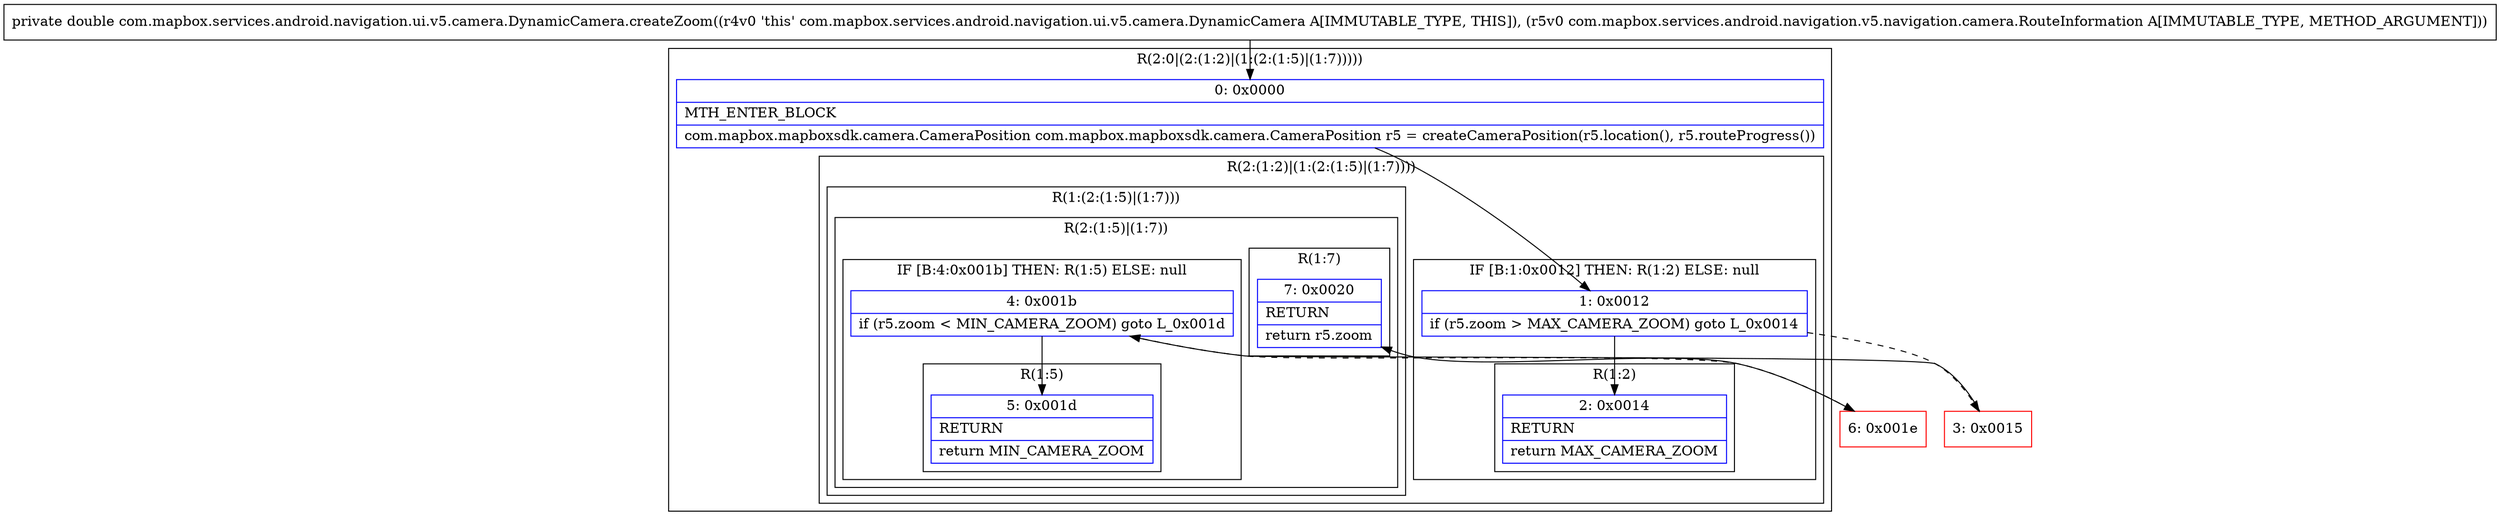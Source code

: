 digraph "CFG forcom.mapbox.services.android.navigation.ui.v5.camera.DynamicCamera.createZoom(Lcom\/mapbox\/services\/android\/navigation\/v5\/navigation\/camera\/RouteInformation;)D" {
subgraph cluster_Region_1411847911 {
label = "R(2:0|(2:(1:2)|(1:(2:(1:5)|(1:7)))))";
node [shape=record,color=blue];
Node_0 [shape=record,label="{0\:\ 0x0000|MTH_ENTER_BLOCK\l|com.mapbox.mapboxsdk.camera.CameraPosition com.mapbox.mapboxsdk.camera.CameraPosition r5 = createCameraPosition(r5.location(), r5.routeProgress())\l}"];
subgraph cluster_Region_1228626035 {
label = "R(2:(1:2)|(1:(2:(1:5)|(1:7))))";
node [shape=record,color=blue];
subgraph cluster_IfRegion_1262447600 {
label = "IF [B:1:0x0012] THEN: R(1:2) ELSE: null";
node [shape=record,color=blue];
Node_1 [shape=record,label="{1\:\ 0x0012|if (r5.zoom \> MAX_CAMERA_ZOOM) goto L_0x0014\l}"];
subgraph cluster_Region_256115930 {
label = "R(1:2)";
node [shape=record,color=blue];
Node_2 [shape=record,label="{2\:\ 0x0014|RETURN\l|return MAX_CAMERA_ZOOM\l}"];
}
}
subgraph cluster_Region_1060482707 {
label = "R(1:(2:(1:5)|(1:7)))";
node [shape=record,color=blue];
subgraph cluster_Region_96991796 {
label = "R(2:(1:5)|(1:7))";
node [shape=record,color=blue];
subgraph cluster_IfRegion_1665955640 {
label = "IF [B:4:0x001b] THEN: R(1:5) ELSE: null";
node [shape=record,color=blue];
Node_4 [shape=record,label="{4\:\ 0x001b|if (r5.zoom \< MIN_CAMERA_ZOOM) goto L_0x001d\l}"];
subgraph cluster_Region_372032063 {
label = "R(1:5)";
node [shape=record,color=blue];
Node_5 [shape=record,label="{5\:\ 0x001d|RETURN\l|return MIN_CAMERA_ZOOM\l}"];
}
}
subgraph cluster_Region_671511000 {
label = "R(1:7)";
node [shape=record,color=blue];
Node_7 [shape=record,label="{7\:\ 0x0020|RETURN\l|return r5.zoom\l}"];
}
}
}
}
}
Node_3 [shape=record,color=red,label="{3\:\ 0x0015}"];
Node_6 [shape=record,color=red,label="{6\:\ 0x001e}"];
MethodNode[shape=record,label="{private double com.mapbox.services.android.navigation.ui.v5.camera.DynamicCamera.createZoom((r4v0 'this' com.mapbox.services.android.navigation.ui.v5.camera.DynamicCamera A[IMMUTABLE_TYPE, THIS]), (r5v0 com.mapbox.services.android.navigation.v5.navigation.camera.RouteInformation A[IMMUTABLE_TYPE, METHOD_ARGUMENT])) }"];
MethodNode -> Node_0;
Node_0 -> Node_1;
Node_1 -> Node_2;
Node_1 -> Node_3[style=dashed];
Node_4 -> Node_5;
Node_4 -> Node_6[style=dashed];
Node_3 -> Node_4;
Node_6 -> Node_7;
}


